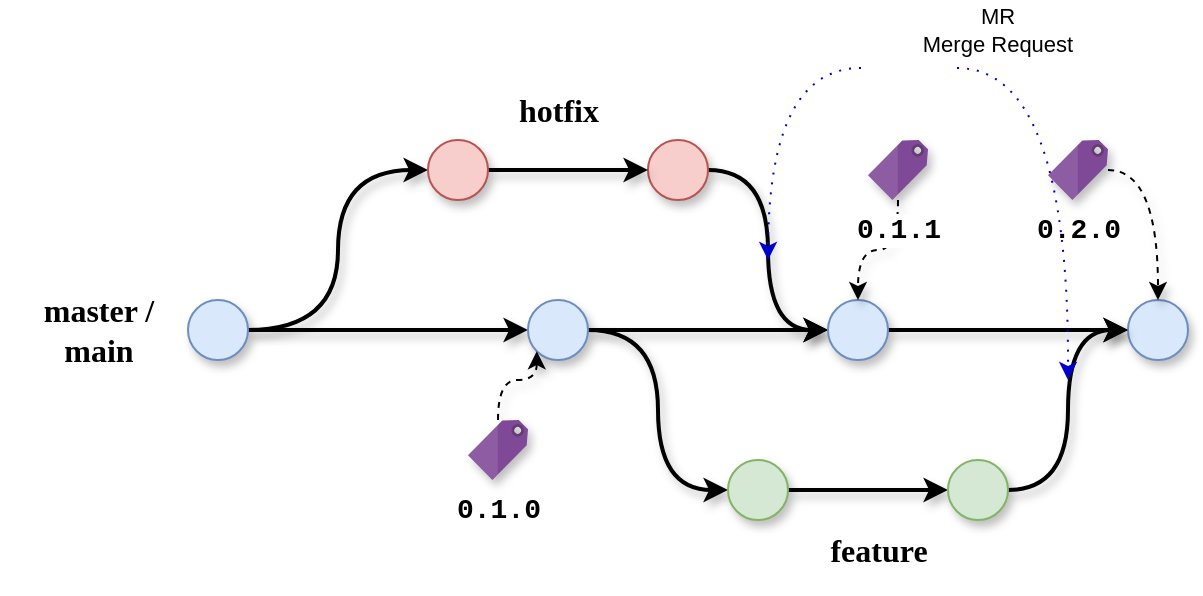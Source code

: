 <mxfile version="26.2.9">
  <diagram name="Página-1" id="l93xphTROzj1MkBYyOu6">
    <mxGraphModel dx="898" dy="554" grid="1" gridSize="10" guides="1" tooltips="1" connect="1" arrows="1" fold="1" page="1" pageScale="1" pageWidth="1169" pageHeight="827" math="0" shadow="0">
      <root>
        <mxCell id="0" />
        <mxCell id="1" parent="0" />
        <mxCell id="ZoEZg1mx5itgojpnxjtS-13" style="edgeStyle=orthogonalEdgeStyle;rounded=0;orthogonalLoop=1;jettySize=auto;html=1;strokeWidth=2;shadow=1;" edge="1" parent="1" source="ZoEZg1mx5itgojpnxjtS-1" target="ZoEZg1mx5itgojpnxjtS-4">
          <mxGeometry relative="1" as="geometry" />
        </mxCell>
        <mxCell id="ZoEZg1mx5itgojpnxjtS-18" style="edgeStyle=orthogonalEdgeStyle;rounded=0;orthogonalLoop=1;jettySize=auto;html=1;entryX=0;entryY=0.5;entryDx=0;entryDy=0;curved=1;strokeWidth=2;shadow=1;" edge="1" parent="1" source="ZoEZg1mx5itgojpnxjtS-1" target="ZoEZg1mx5itgojpnxjtS-9">
          <mxGeometry relative="1" as="geometry" />
        </mxCell>
        <mxCell id="ZoEZg1mx5itgojpnxjtS-1" value="" style="ellipse;whiteSpace=wrap;html=1;aspect=fixed;fillColor=#dae8fc;strokeColor=#6c8ebf;shadow=1;" vertex="1" parent="1">
          <mxGeometry x="270" y="240" width="30" height="30" as="geometry" />
        </mxCell>
        <mxCell id="ZoEZg1mx5itgojpnxjtS-2" value="master /&lt;div&gt;main&lt;/div&gt;" style="text;html=1;align=center;verticalAlign=middle;resizable=0;points=[];autosize=1;strokeColor=none;fillColor=none;fontStyle=1;fontFamily=Verdana;fontSize=16;shadow=1;glass=0;rounded=1;" vertex="1" parent="1">
          <mxGeometry x="180" y="230" width="90" height="50" as="geometry" />
        </mxCell>
        <mxCell id="ZoEZg1mx5itgojpnxjtS-23" style="edgeStyle=orthogonalEdgeStyle;rounded=0;orthogonalLoop=1;jettySize=auto;html=1;entryX=0;entryY=0.5;entryDx=0;entryDy=0;curved=1;strokeWidth=2;shadow=1;" edge="1" parent="1" source="ZoEZg1mx5itgojpnxjtS-3" target="ZoEZg1mx5itgojpnxjtS-10">
          <mxGeometry relative="1" as="geometry" />
        </mxCell>
        <mxCell id="ZoEZg1mx5itgojpnxjtS-3" value="" style="ellipse;whiteSpace=wrap;html=1;aspect=fixed;fillColor=#f8cecc;strokeColor=#b85450;shadow=1;" vertex="1" parent="1">
          <mxGeometry x="500" y="160" width="30" height="30" as="geometry" />
        </mxCell>
        <mxCell id="ZoEZg1mx5itgojpnxjtS-14" style="edgeStyle=orthogonalEdgeStyle;rounded=0;orthogonalLoop=1;jettySize=auto;html=1;strokeWidth=2;shadow=1;" edge="1" parent="1" source="ZoEZg1mx5itgojpnxjtS-4" target="ZoEZg1mx5itgojpnxjtS-10">
          <mxGeometry relative="1" as="geometry" />
        </mxCell>
        <mxCell id="ZoEZg1mx5itgojpnxjtS-19" style="edgeStyle=orthogonalEdgeStyle;rounded=0;orthogonalLoop=1;jettySize=auto;html=1;entryX=0;entryY=0.5;entryDx=0;entryDy=0;curved=1;strokeWidth=2;shadow=1;" edge="1" parent="1" source="ZoEZg1mx5itgojpnxjtS-4" target="ZoEZg1mx5itgojpnxjtS-5">
          <mxGeometry relative="1" as="geometry" />
        </mxCell>
        <mxCell id="ZoEZg1mx5itgojpnxjtS-4" value="" style="ellipse;whiteSpace=wrap;html=1;aspect=fixed;fillColor=#dae8fc;strokeColor=#6c8ebf;shadow=1;" vertex="1" parent="1">
          <mxGeometry x="440" y="240" width="30" height="30" as="geometry" />
        </mxCell>
        <mxCell id="ZoEZg1mx5itgojpnxjtS-20" style="edgeStyle=orthogonalEdgeStyle;rounded=0;orthogonalLoop=1;jettySize=auto;html=1;entryX=0;entryY=0.5;entryDx=0;entryDy=0;strokeWidth=2;shadow=1;" edge="1" parent="1" source="ZoEZg1mx5itgojpnxjtS-5" target="ZoEZg1mx5itgojpnxjtS-6">
          <mxGeometry relative="1" as="geometry" />
        </mxCell>
        <mxCell id="ZoEZg1mx5itgojpnxjtS-5" value="" style="ellipse;whiteSpace=wrap;html=1;aspect=fixed;fillColor=#d5e8d4;strokeColor=#82b366;shadow=1;" vertex="1" parent="1">
          <mxGeometry x="540" y="320" width="30" height="30" as="geometry" />
        </mxCell>
        <mxCell id="ZoEZg1mx5itgojpnxjtS-22" style="edgeStyle=orthogonalEdgeStyle;rounded=0;orthogonalLoop=1;jettySize=auto;html=1;entryX=0;entryY=0.5;entryDx=0;entryDy=0;curved=1;strokeWidth=2;shadow=1;" edge="1" parent="1" source="ZoEZg1mx5itgojpnxjtS-6" target="ZoEZg1mx5itgojpnxjtS-8">
          <mxGeometry relative="1" as="geometry" />
        </mxCell>
        <mxCell id="ZoEZg1mx5itgojpnxjtS-6" value="" style="ellipse;whiteSpace=wrap;html=1;aspect=fixed;fillColor=#d5e8d4;strokeColor=#82b366;shadow=1;" vertex="1" parent="1">
          <mxGeometry x="650" y="320" width="30" height="30" as="geometry" />
        </mxCell>
        <mxCell id="ZoEZg1mx5itgojpnxjtS-8" value="" style="ellipse;whiteSpace=wrap;html=1;aspect=fixed;fillColor=#dae8fc;strokeColor=#6c8ebf;shadow=1;" vertex="1" parent="1">
          <mxGeometry x="740" y="240" width="30" height="30" as="geometry" />
        </mxCell>
        <mxCell id="ZoEZg1mx5itgojpnxjtS-16" style="edgeStyle=orthogonalEdgeStyle;rounded=0;orthogonalLoop=1;jettySize=auto;html=1;strokeWidth=2;shadow=1;" edge="1" parent="1" source="ZoEZg1mx5itgojpnxjtS-9" target="ZoEZg1mx5itgojpnxjtS-3">
          <mxGeometry relative="1" as="geometry" />
        </mxCell>
        <mxCell id="ZoEZg1mx5itgojpnxjtS-9" value="" style="ellipse;whiteSpace=wrap;html=1;aspect=fixed;fillColor=#f8cecc;strokeColor=#b85450;shadow=1;" vertex="1" parent="1">
          <mxGeometry x="390" y="160" width="30" height="30" as="geometry" />
        </mxCell>
        <mxCell id="ZoEZg1mx5itgojpnxjtS-15" style="edgeStyle=orthogonalEdgeStyle;rounded=0;orthogonalLoop=1;jettySize=auto;html=1;strokeWidth=2;shadow=1;" edge="1" parent="1" source="ZoEZg1mx5itgojpnxjtS-10" target="ZoEZg1mx5itgojpnxjtS-8">
          <mxGeometry relative="1" as="geometry" />
        </mxCell>
        <mxCell id="ZoEZg1mx5itgojpnxjtS-10" value="" style="ellipse;whiteSpace=wrap;html=1;aspect=fixed;fillColor=#dae8fc;strokeColor=#6c8ebf;shadow=1;" vertex="1" parent="1">
          <mxGeometry x="590" y="240" width="30" height="30" as="geometry" />
        </mxCell>
        <mxCell id="ZoEZg1mx5itgojpnxjtS-24" value="hotfix" style="text;html=1;align=center;verticalAlign=middle;resizable=0;points=[];autosize=1;strokeColor=none;fillColor=none;fontStyle=1;fontFamily=Verdana;fontSize=16;shadow=1;glass=0;rounded=1;" vertex="1" parent="1">
          <mxGeometry x="420" y="130" width="70" height="30" as="geometry" />
        </mxCell>
        <mxCell id="ZoEZg1mx5itgojpnxjtS-25" value="feature" style="text;html=1;align=center;verticalAlign=middle;resizable=0;points=[];autosize=1;strokeColor=none;fillColor=none;fontStyle=1;fontFamily=Verdana;fontSize=16;shadow=1;glass=0;rounded=1;" vertex="1" parent="1">
          <mxGeometry x="574.5" y="350" width="80" height="30" as="geometry" />
        </mxCell>
        <mxCell id="ZoEZg1mx5itgojpnxjtS-27" style="edgeStyle=orthogonalEdgeStyle;rounded=0;orthogonalLoop=1;jettySize=auto;html=1;entryX=0;entryY=1;entryDx=0;entryDy=0;curved=1;dashed=1;shadow=1;" edge="1" parent="1" source="ZoEZg1mx5itgojpnxjtS-26" target="ZoEZg1mx5itgojpnxjtS-4">
          <mxGeometry relative="1" as="geometry" />
        </mxCell>
        <mxCell id="ZoEZg1mx5itgojpnxjtS-26" value="&lt;font style=&quot;font-size: 14px;&quot; face=&quot;Courier New&quot;&gt;&lt;b style=&quot;&quot;&gt;0.1.0&lt;/b&gt;&lt;/font&gt;" style="image;sketch=0;aspect=fixed;html=1;points=[];align=center;fontSize=12;image=img/lib/mscae/Tag.svg;shadow=1;" vertex="1" parent="1">
          <mxGeometry x="410" y="300" width="30" height="30" as="geometry" />
        </mxCell>
        <mxCell id="ZoEZg1mx5itgojpnxjtS-29" style="edgeStyle=orthogonalEdgeStyle;rounded=0;orthogonalLoop=1;jettySize=auto;html=1;entryX=0.5;entryY=0;entryDx=0;entryDy=0;curved=1;dashed=1;shadow=1;" edge="1" parent="1" source="ZoEZg1mx5itgojpnxjtS-28" target="ZoEZg1mx5itgojpnxjtS-10">
          <mxGeometry relative="1" as="geometry" />
        </mxCell>
        <mxCell id="ZoEZg1mx5itgojpnxjtS-28" value="&lt;font style=&quot;font-size: 14px;&quot; face=&quot;Courier New&quot;&gt;&lt;b style=&quot;&quot;&gt;0.1.1&lt;/b&gt;&lt;/font&gt;" style="image;sketch=0;aspect=fixed;html=1;points=[];align=center;fontSize=12;image=img/lib/mscae/Tag.svg;shadow=1;" vertex="1" parent="1">
          <mxGeometry x="610" y="160" width="30" height="30" as="geometry" />
        </mxCell>
        <mxCell id="ZoEZg1mx5itgojpnxjtS-31" style="edgeStyle=orthogonalEdgeStyle;rounded=0;orthogonalLoop=1;jettySize=auto;html=1;entryX=0.5;entryY=0;entryDx=0;entryDy=0;curved=1;dashed=1;shadow=1;" edge="1" parent="1" source="ZoEZg1mx5itgojpnxjtS-30" target="ZoEZg1mx5itgojpnxjtS-8">
          <mxGeometry relative="1" as="geometry" />
        </mxCell>
        <mxCell id="ZoEZg1mx5itgojpnxjtS-30" value="&lt;font style=&quot;font-size: 14px;&quot; face=&quot;Courier New&quot;&gt;&lt;b style=&quot;&quot;&gt;0.2.0&lt;/b&gt;&lt;/font&gt;" style="image;sketch=0;aspect=fixed;html=1;points=[];align=center;fontSize=12;image=img/lib/mscae/Tag.svg;shadow=1;" vertex="1" parent="1">
          <mxGeometry x="700" y="160" width="30" height="30" as="geometry" />
        </mxCell>
        <mxCell id="ZoEZg1mx5itgojpnxjtS-34" style="edgeStyle=orthogonalEdgeStyle;rounded=0;orthogonalLoop=1;jettySize=auto;html=1;curved=1;dashed=1;dashPattern=1 4;strokeColor=#0000CC;" edge="1" parent="1" source="ZoEZg1mx5itgojpnxjtS-32">
          <mxGeometry relative="1" as="geometry">
            <mxPoint x="560" y="220" as="targetPoint" />
          </mxGeometry>
        </mxCell>
        <mxCell id="ZoEZg1mx5itgojpnxjtS-35" style="edgeStyle=orthogonalEdgeStyle;rounded=0;orthogonalLoop=1;jettySize=auto;html=1;dashed=1;dashPattern=1 4;curved=1;fillColor=#dae8fc;strokeColor=#0000CC;" edge="1" parent="1" source="ZoEZg1mx5itgojpnxjtS-32">
          <mxGeometry relative="1" as="geometry">
            <mxPoint x="710" y="280" as="targetPoint" />
          </mxGeometry>
        </mxCell>
        <mxCell id="ZoEZg1mx5itgojpnxjtS-32" value="" style="shape=image;html=1;verticalAlign=top;verticalLabelPosition=bottom;labelBackgroundColor=#ffffff;imageAspect=0;aspect=fixed;image=https://cdn0.iconfinder.com/data/icons/phosphor-fill-vol-3/256/git-merge-fill-128.png;shadow=1;movable=1;resizable=1;rotatable=1;deletable=1;editable=1;locked=0;connectable=1;imageBackground=none;" vertex="1" parent="1">
          <mxGeometry x="606.5" y="100" width="48" height="48" as="geometry" />
        </mxCell>
        <mxCell id="ZoEZg1mx5itgojpnxjtS-33" value="MR&lt;div&gt;Merge Request&lt;/div&gt;" style="text;html=1;align=center;verticalAlign=middle;whiteSpace=wrap;rounded=0;fontSize=11;movable=1;resizable=1;rotatable=1;deletable=1;editable=1;locked=0;connectable=1;" vertex="1" parent="1">
          <mxGeometry x="630" y="90" width="90" height="30" as="geometry" />
        </mxCell>
      </root>
    </mxGraphModel>
  </diagram>
</mxfile>
